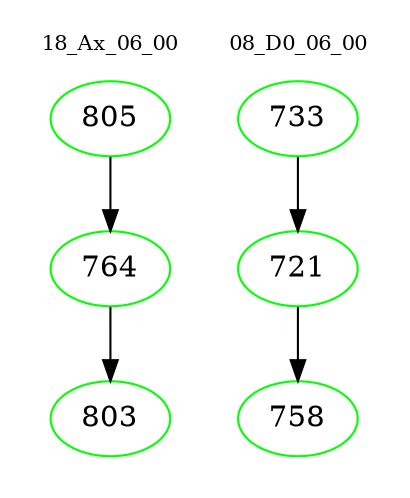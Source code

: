 digraph{
subgraph cluster_0 {
color = white
label = "18_Ax_06_00";
fontsize=10;
T0_805 [label="805", color="green"]
T0_805 -> T0_764 [color="black"]
T0_764 [label="764", color="green"]
T0_764 -> T0_803 [color="black"]
T0_803 [label="803", color="green"]
}
subgraph cluster_1 {
color = white
label = "08_D0_06_00";
fontsize=10;
T1_733 [label="733", color="green"]
T1_733 -> T1_721 [color="black"]
T1_721 [label="721", color="green"]
T1_721 -> T1_758 [color="black"]
T1_758 [label="758", color="green"]
}
}
